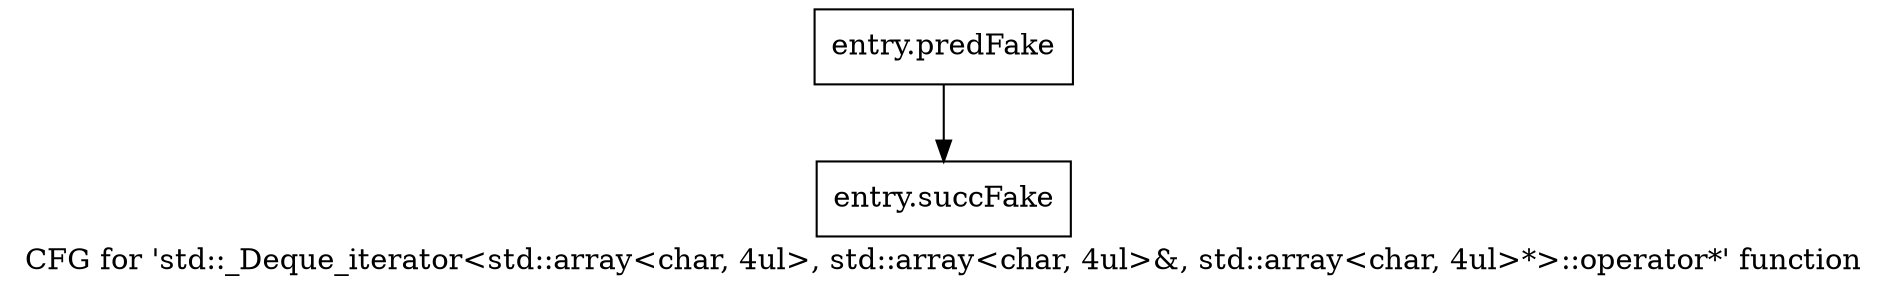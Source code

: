 digraph "CFG for 'std::_Deque_iterator\<std::array\<char, 4ul\>, std::array\<char, 4ul\>&, std::array\<char, 4ul\>*\>::operator*' function" {
	label="CFG for 'std::_Deque_iterator\<std::array\<char, 4ul\>, std::array\<char, 4ul\>&, std::array\<char, 4ul\>*\>::operator*' function";

	Node0x431cfb0 [shape=record,filename="",linenumber="",label="{entry.predFake}"];
	Node0x431cfb0 -> Node0x4411470[ callList="" memoryops="" filename="/tools/Xilinx/Vitis_HLS/2022.1/tps/lnx64/gcc-8.3.0/lib/gcc/x86_64-pc-linux-gnu/8.3.0/../../../../include/c++/8.3.0/bits/stl_deque.h" execusionnum="200"];
	Node0x4411470 [shape=record,filename="/tools/Xilinx/Vitis_HLS/2022.1/tps/lnx64/gcc-8.3.0/lib/gcc/x86_64-pc-linux-gnu/8.3.0/../../../../include/c++/8.3.0/bits/stl_deque.h",linenumber="162",label="{entry.succFake}"];
}
